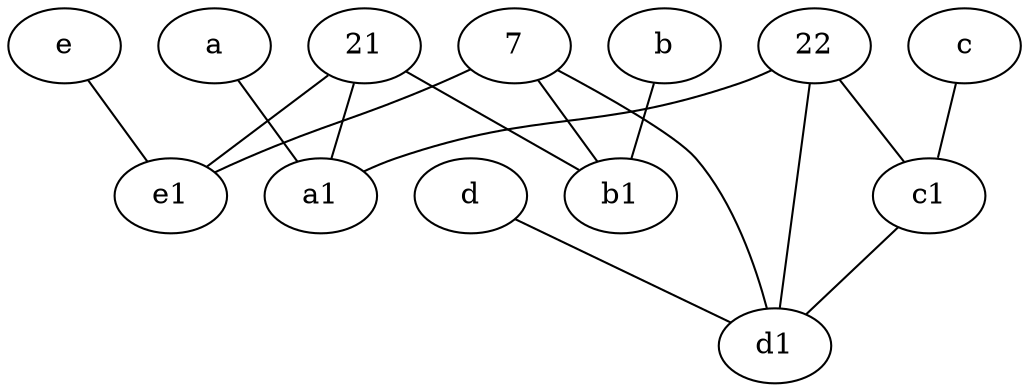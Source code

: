 graph {
	node [labelfontsize=50]
	21 [labelfontsize=50]
	c [labelfontsize=50 pos="4.5,2!"]
	22 [labelfontsize=50]
	e1 [labelfontsize=50 pos="7,7!"]
	7 [labelfontsize=50]
	e [labelfontsize=50 pos="7,9!"]
	a [labelfontsize=50 pos="8,2!"]
	a1 [labelfontsize=50 pos="8,3!"]
	d1 [labelfontsize=50 pos="3,5!"]
	d [labelfontsize=50 pos="2,5!"]
	b [labelfontsize=50 pos="10,4!"]
	c1 [labelfontsize=50 pos="4.5,3!"]
	b1 [labelfontsize=50 pos="9,4!"]
	a -- a1
	21 -- b1
	e -- e1
	22 -- d1
	7 -- e1
	c1 -- d1
	22 -- c1
	b -- b1
	21 -- a1
	7 -- b1
	7 -- d1
	22 -- a1
	c -- c1
	21 -- e1
	d -- d1
}
